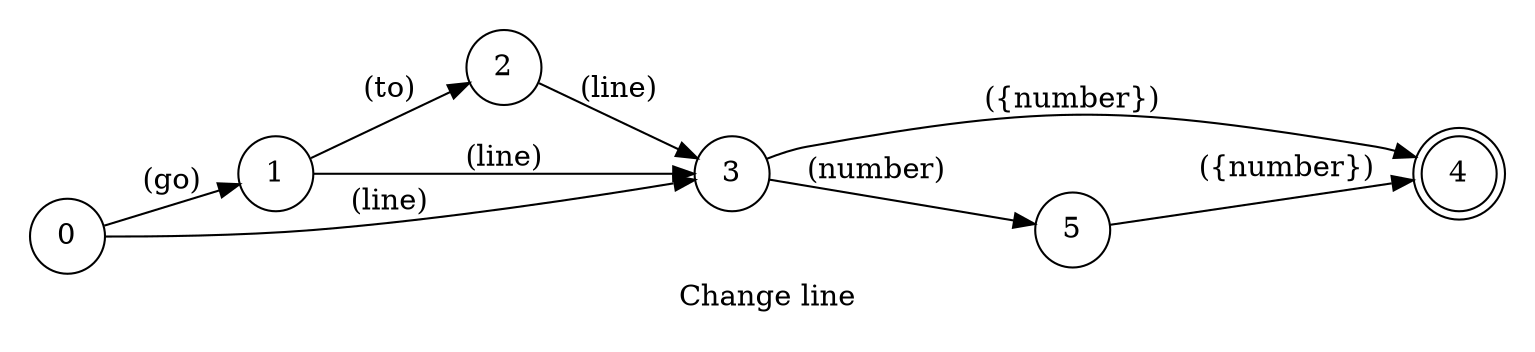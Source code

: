 digraph GoToLine {
    id="go_to_line";
    label="Change line";
    lang="en-US";
    langName="English";
    pad="0.2";
    rankdir=LR;
    node[shape=doublecircle]; 4;
    node[shape=circle];

    0 -> 1 [label="(go)"];
    1 -> 2 [label="(to)"];
    {2 1 0} -> 3 [label="(line)"];
    3 -> 5 [label="(number)"];
    {3 5} -> 4 [label="({number})", store=line];

    title="Change line";
    desc="Moves the cursor to a different line";
    examples="
        go to line [number],
        go to line number [number],
        line number [number],
        line [number]
    ";
}